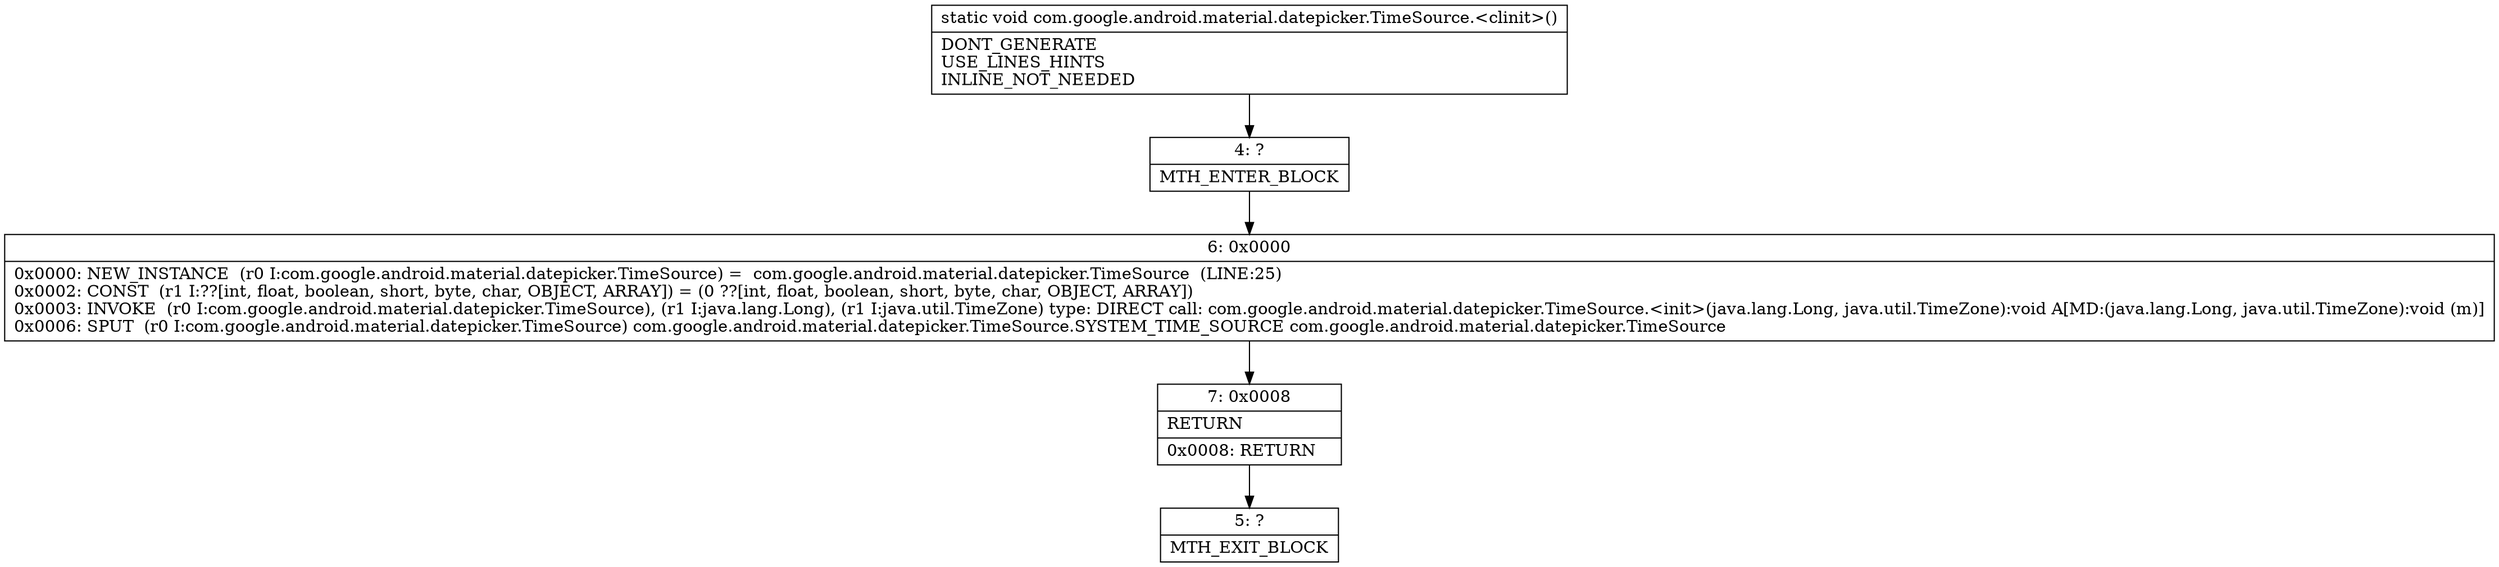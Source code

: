 digraph "CFG forcom.google.android.material.datepicker.TimeSource.\<clinit\>()V" {
Node_4 [shape=record,label="{4\:\ ?|MTH_ENTER_BLOCK\l}"];
Node_6 [shape=record,label="{6\:\ 0x0000|0x0000: NEW_INSTANCE  (r0 I:com.google.android.material.datepicker.TimeSource) =  com.google.android.material.datepicker.TimeSource  (LINE:25)\l0x0002: CONST  (r1 I:??[int, float, boolean, short, byte, char, OBJECT, ARRAY]) = (0 ??[int, float, boolean, short, byte, char, OBJECT, ARRAY]) \l0x0003: INVOKE  (r0 I:com.google.android.material.datepicker.TimeSource), (r1 I:java.lang.Long), (r1 I:java.util.TimeZone) type: DIRECT call: com.google.android.material.datepicker.TimeSource.\<init\>(java.lang.Long, java.util.TimeZone):void A[MD:(java.lang.Long, java.util.TimeZone):void (m)]\l0x0006: SPUT  (r0 I:com.google.android.material.datepicker.TimeSource) com.google.android.material.datepicker.TimeSource.SYSTEM_TIME_SOURCE com.google.android.material.datepicker.TimeSource \l}"];
Node_7 [shape=record,label="{7\:\ 0x0008|RETURN\l|0x0008: RETURN   \l}"];
Node_5 [shape=record,label="{5\:\ ?|MTH_EXIT_BLOCK\l}"];
MethodNode[shape=record,label="{static void com.google.android.material.datepicker.TimeSource.\<clinit\>()  | DONT_GENERATE\lUSE_LINES_HINTS\lINLINE_NOT_NEEDED\l}"];
MethodNode -> Node_4;Node_4 -> Node_6;
Node_6 -> Node_7;
Node_7 -> Node_5;
}

